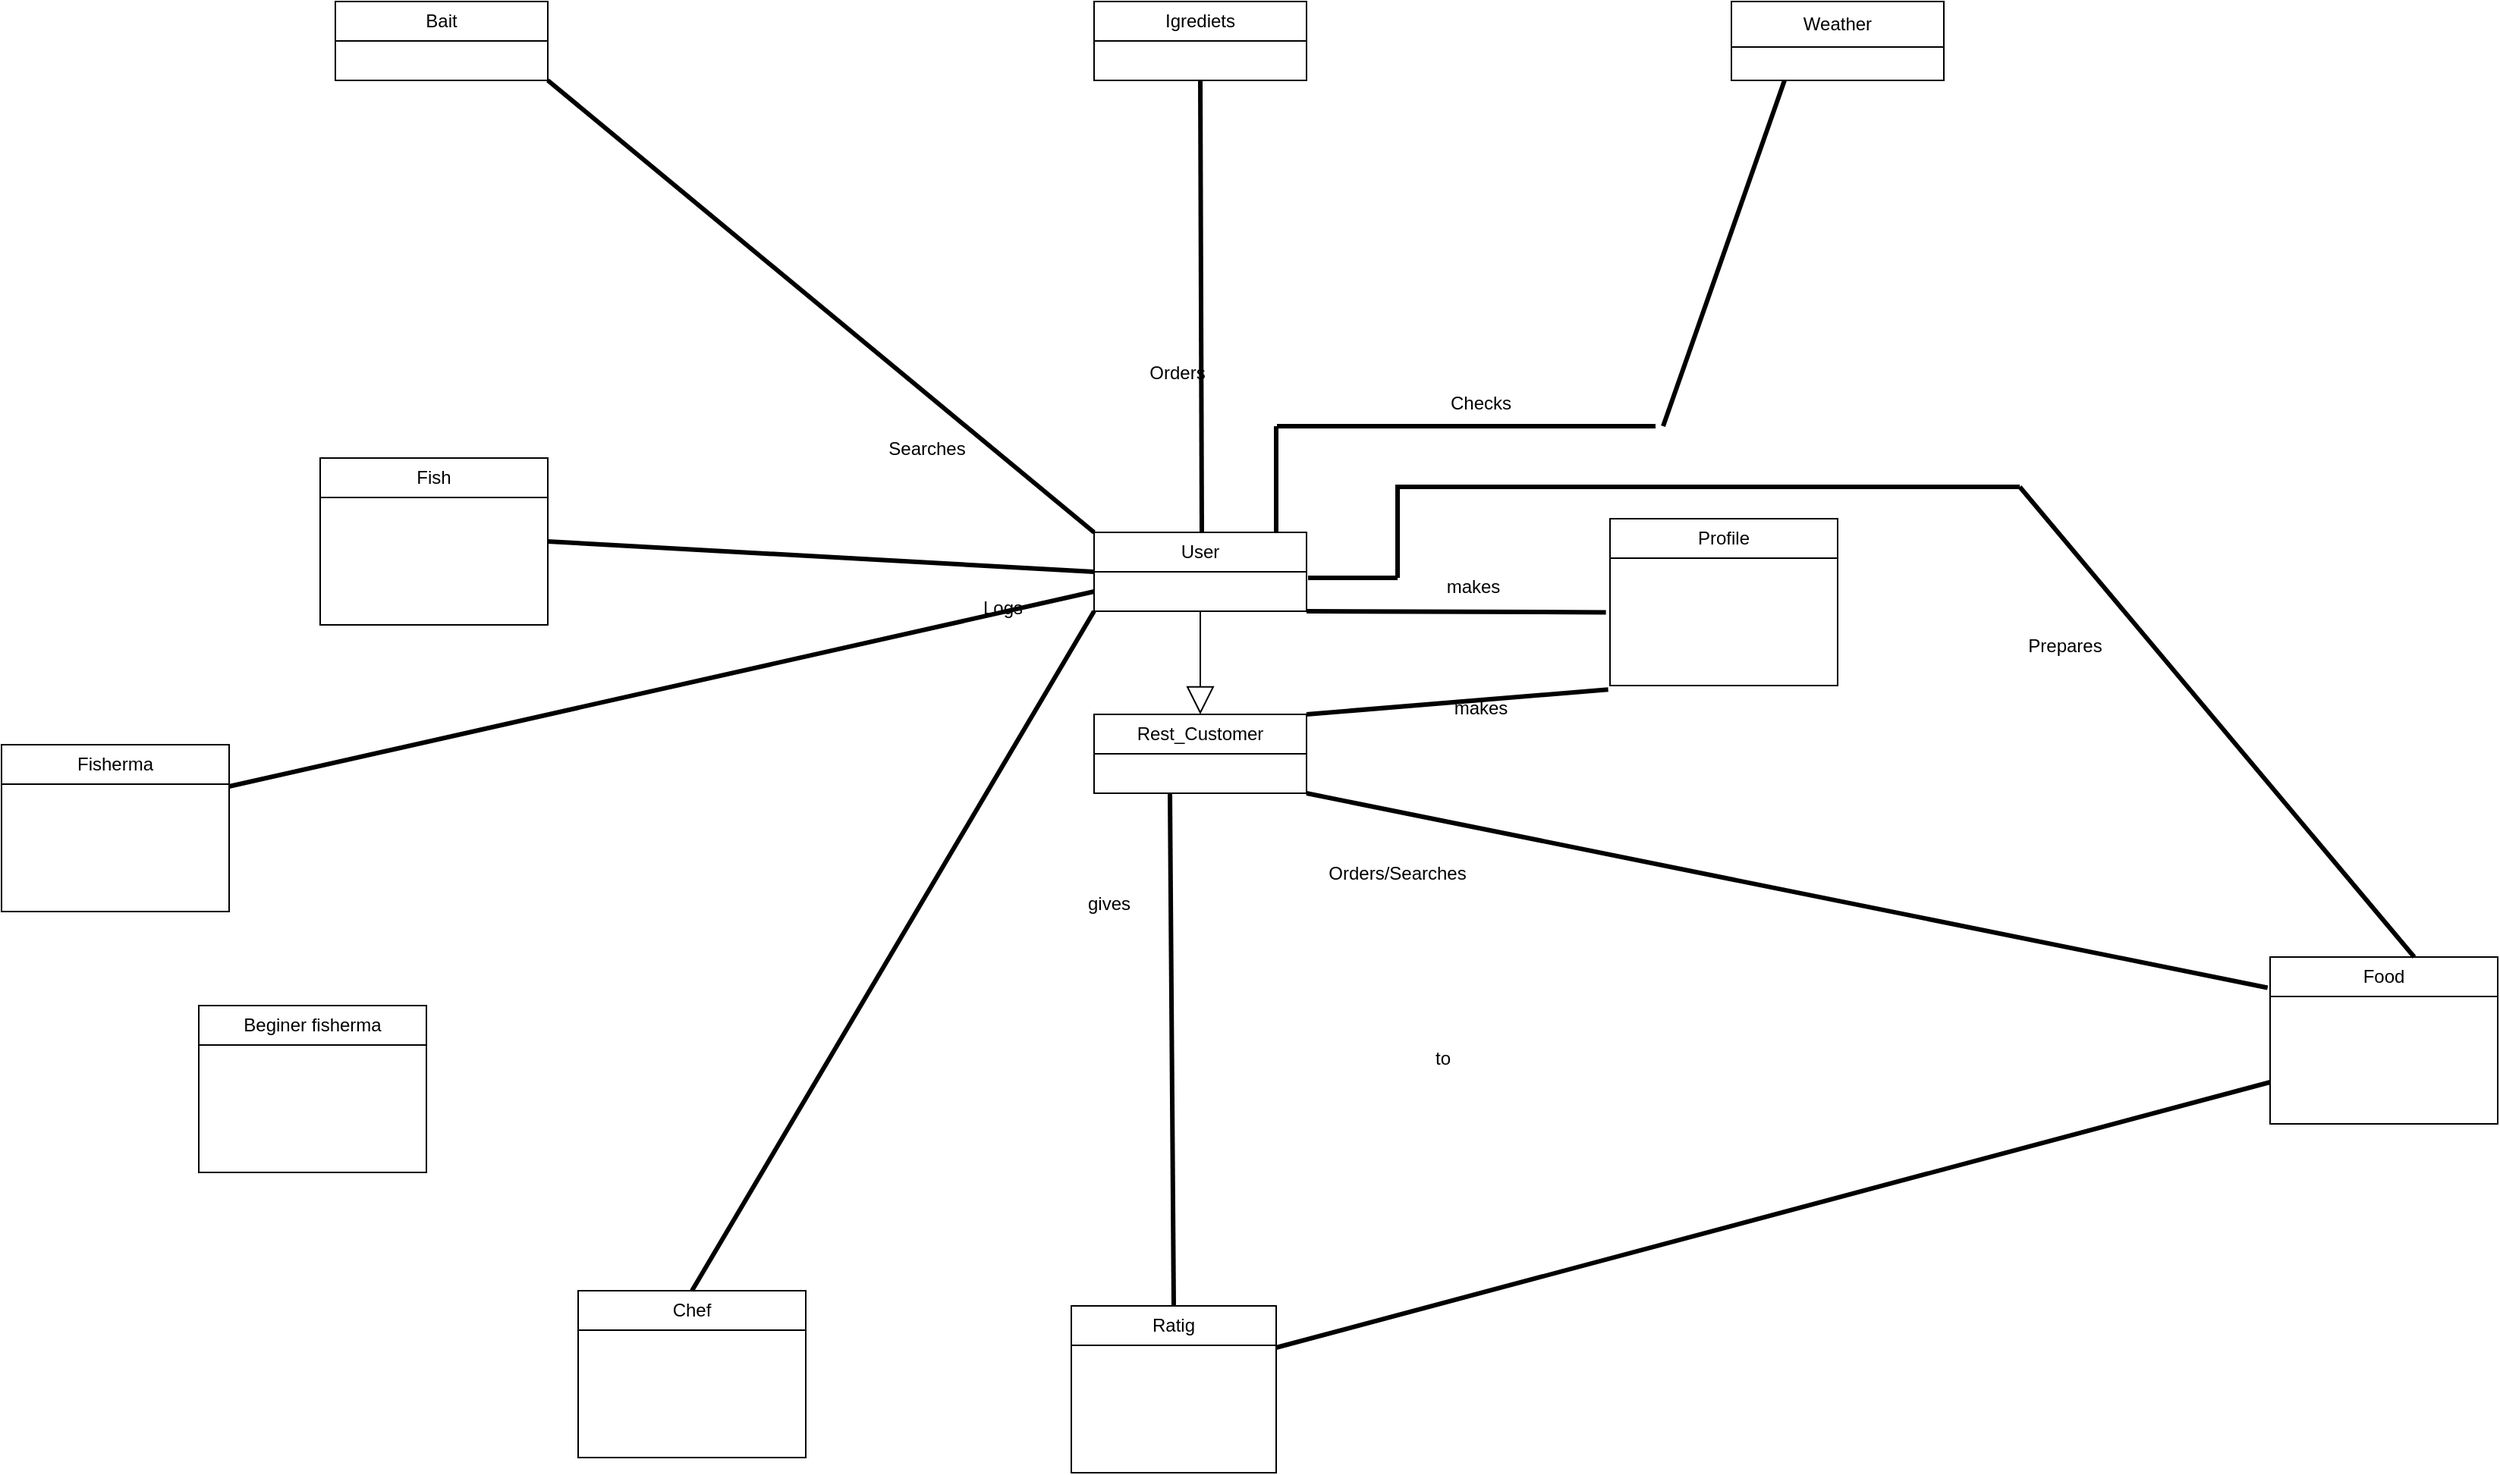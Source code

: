 <mxfile version="26.1.0">
  <diagram name="Page-1" id="0783ab3e-0a74-02c8-0abd-f7b4e66b4bec">
    <mxGraphModel dx="2950" dy="1138" grid="1" gridSize="10" guides="1" tooltips="1" connect="1" arrows="1" fold="1" page="1" pageScale="1" pageWidth="850" pageHeight="1100" background="none" math="0" shadow="0">
      <root>
        <mxCell id="0" />
        <mxCell id="1" parent="0" />
        <mxCell id="9kzETTMTDvsTJWJQEYAj-15" value="User" style="swimlane;fontStyle=0;childLayout=stackLayout;horizontal=1;startSize=26;fillColor=none;horizontalStack=0;resizeParent=1;resizeParentMax=0;resizeLast=0;collapsible=1;marginBottom=0;whiteSpace=wrap;html=1;" parent="1" vertex="1">
          <mxGeometry x="350" y="480" width="140" height="52" as="geometry">
            <mxRectangle x="350" y="460" width="100" height="30" as="alternateBounds" />
          </mxGeometry>
        </mxCell>
        <mxCell id="9kzETTMTDvsTJWJQEYAj-19" value="Profile" style="swimlane;fontStyle=0;childLayout=stackLayout;horizontal=1;startSize=26;fillColor=none;horizontalStack=0;resizeParent=1;resizeParentMax=0;resizeLast=0;collapsible=1;marginBottom=0;whiteSpace=wrap;html=1;" parent="1" vertex="1">
          <mxGeometry x="690" y="471" width="150" height="110" as="geometry">
            <mxRectangle x="580" y="461" width="70" height="30" as="alternateBounds" />
          </mxGeometry>
        </mxCell>
        <mxCell id="9kzETTMTDvsTJWJQEYAj-25" value="" style="endArrow=none;startArrow=none;endFill=0;startFill=0;endSize=8;html=1;verticalAlign=bottom;labelBackgroundColor=none;strokeWidth=3;rounded=0;entryX=-0.018;entryY=0.425;entryDx=0;entryDy=0;entryPerimeter=0;exitX=1;exitY=1;exitDx=0;exitDy=0;" parent="1" source="9kzETTMTDvsTJWJQEYAj-15" edge="1">
          <mxGeometry width="160" relative="1" as="geometry">
            <mxPoint x="490" y="510" as="sourcePoint" />
            <mxPoint x="687.3" y="532.7" as="targetPoint" />
          </mxGeometry>
        </mxCell>
        <mxCell id="9kzETTMTDvsTJWJQEYAj-26" value="" style="text;html=1;align=center;verticalAlign=middle;whiteSpace=wrap;rounded=0;" parent="1" vertex="1">
          <mxGeometry x="650" y="500" width="40" height="20" as="geometry" />
        </mxCell>
        <mxCell id="9kzETTMTDvsTJWJQEYAj-27" value="" style="text;html=1;align=center;verticalAlign=middle;whiteSpace=wrap;rounded=0;" parent="1" vertex="1">
          <mxGeometry x="470" y="532" width="40" height="20" as="geometry" />
        </mxCell>
        <mxCell id="9kzETTMTDvsTJWJQEYAj-28" value="makes" style="text;html=1;align=center;verticalAlign=middle;whiteSpace=wrap;rounded=0;" parent="1" vertex="1">
          <mxGeometry x="570" y="501" width="60" height="30" as="geometry" />
        </mxCell>
        <mxCell id="9kzETTMTDvsTJWJQEYAj-29" value="Rest_Customer" style="swimlane;fontStyle=0;childLayout=stackLayout;horizontal=1;startSize=26;fillColor=none;horizontalStack=0;resizeParent=1;resizeParentMax=0;resizeLast=0;collapsible=1;marginBottom=0;whiteSpace=wrap;html=1;" parent="1" vertex="1">
          <mxGeometry x="350" y="600" width="140" height="52" as="geometry">
            <mxRectangle x="350" y="460" width="100" height="30" as="alternateBounds" />
          </mxGeometry>
        </mxCell>
        <mxCell id="9kzETTMTDvsTJWJQEYAj-30" value="" style="endArrow=none;startArrow=none;endFill=0;startFill=0;endSize=8;html=1;verticalAlign=bottom;labelBackgroundColor=none;strokeWidth=3;rounded=0;entryX=-0.008;entryY=1.031;entryDx=0;entryDy=0;entryPerimeter=0;exitX=1;exitY=0;exitDx=0;exitDy=0;" parent="1" source="9kzETTMTDvsTJWJQEYAj-29" edge="1">
          <mxGeometry width="160" relative="1" as="geometry">
            <mxPoint x="490" y="625.16" as="sourcePoint" />
            <mxPoint x="688.8" y="583.604" as="targetPoint" />
          </mxGeometry>
        </mxCell>
        <mxCell id="9kzETTMTDvsTJWJQEYAj-32" value="makes" style="text;html=1;align=center;verticalAlign=middle;whiteSpace=wrap;rounded=0;" parent="1" vertex="1">
          <mxGeometry x="580" y="581" width="50" height="29" as="geometry" />
        </mxCell>
        <mxCell id="9kzETTMTDvsTJWJQEYAj-33" value="" style="text;html=1;align=center;verticalAlign=middle;whiteSpace=wrap;rounded=0;" parent="1" vertex="1">
          <mxGeometry x="470" y="580" width="40" height="20" as="geometry" />
        </mxCell>
        <mxCell id="9kzETTMTDvsTJWJQEYAj-34" value="" style="text;html=1;align=center;verticalAlign=middle;whiteSpace=wrap;rounded=0;" parent="1" vertex="1">
          <mxGeometry x="630" y="560" width="60" height="30" as="geometry" />
        </mxCell>
        <mxCell id="9kzETTMTDvsTJWJQEYAj-35" value="" style="endArrow=none;startArrow=none;endFill=0;startFill=0;endSize=8;html=1;verticalAlign=bottom;labelBackgroundColor=none;strokeWidth=3;rounded=0;" parent="1" edge="1">
          <mxGeometry width="160" relative="1" as="geometry">
            <mxPoint x="470" y="480" as="sourcePoint" />
            <mxPoint x="470" y="410" as="targetPoint" />
          </mxGeometry>
        </mxCell>
        <mxCell id="9kzETTMTDvsTJWJQEYAj-36" value="" style="endArrow=none;startArrow=none;endFill=0;startFill=0;endSize=8;html=1;verticalAlign=bottom;labelBackgroundColor=none;strokeWidth=3;rounded=0;entryX=0;entryY=0.5;entryDx=0;entryDy=0;exitX=1;exitY=0.5;exitDx=0;exitDy=0;" parent="1" target="9kzETTMTDvsTJWJQEYAj-15" edge="1" source="9kzETTMTDvsTJWJQEYAj-67">
          <mxGeometry width="160" relative="1" as="geometry">
            <mxPoint x="220" y="516" as="sourcePoint" />
            <mxPoint x="299" y="420" as="targetPoint" />
            <Array as="points" />
          </mxGeometry>
        </mxCell>
        <mxCell id="9kzETTMTDvsTJWJQEYAj-37" value="Checks" style="text;html=1;align=center;verticalAlign=middle;whiteSpace=wrap;rounded=0;" parent="1" vertex="1">
          <mxGeometry x="575" y="380" width="60" height="30" as="geometry" />
        </mxCell>
        <mxCell id="9kzETTMTDvsTJWJQEYAj-38" value="Logs" style="text;html=1;align=center;verticalAlign=middle;whiteSpace=wrap;rounded=0;" parent="1" vertex="1">
          <mxGeometry x="270" y="520" width="40" height="20" as="geometry" />
        </mxCell>
        <mxCell id="9kzETTMTDvsTJWJQEYAj-41" value="" style="text;html=1;align=center;verticalAlign=middle;whiteSpace=wrap;rounded=0;" parent="1" vertex="1">
          <mxGeometry x="300" y="480" width="60" height="30" as="geometry" />
        </mxCell>
        <mxCell id="9kzETTMTDvsTJWJQEYAj-42" value="" style="text;html=1;align=center;verticalAlign=middle;whiteSpace=wrap;rounded=0;" parent="1" vertex="1">
          <mxGeometry x="220" y="490" width="30" height="30" as="geometry" />
        </mxCell>
        <mxCell id="9kzETTMTDvsTJWJQEYAj-43" value="Bait" style="swimlane;fontStyle=0;childLayout=stackLayout;horizontal=1;startSize=26;fillColor=none;horizontalStack=0;resizeParent=1;resizeParentMax=0;resizeLast=0;collapsible=1;marginBottom=0;whiteSpace=wrap;html=1;" parent="1" vertex="1">
          <mxGeometry x="-150" y="130" width="140" height="52" as="geometry">
            <mxRectangle x="350" y="460" width="100" height="30" as="alternateBounds" />
          </mxGeometry>
        </mxCell>
        <mxCell id="9kzETTMTDvsTJWJQEYAj-45" value="" style="endArrow=none;startArrow=none;endFill=0;startFill=0;endSize=8;html=1;verticalAlign=bottom;labelBackgroundColor=none;strokeWidth=3;rounded=0;entryX=1;entryY=1;entryDx=0;entryDy=0;exitX=0;exitY=0;exitDx=0;exitDy=0;" parent="1" source="9kzETTMTDvsTJWJQEYAj-15" target="9kzETTMTDvsTJWJQEYAj-43" edge="1">
          <mxGeometry width="160" relative="1" as="geometry">
            <mxPoint x="410" y="480" as="sourcePoint" />
            <mxPoint x="489" y="384" as="targetPoint" />
          </mxGeometry>
        </mxCell>
        <mxCell id="9kzETTMTDvsTJWJQEYAj-46" value="" style="text;html=1;align=center;verticalAlign=middle;whiteSpace=wrap;rounded=0;" parent="1" vertex="1">
          <mxGeometry x="320" y="451" width="40" height="20" as="geometry" />
        </mxCell>
        <mxCell id="9kzETTMTDvsTJWJQEYAj-48" value="" style="text;html=1;align=center;verticalAlign=middle;whiteSpace=wrap;rounded=0;" parent="1" vertex="1">
          <mxGeometry x="170" y="350" width="40" height="10" as="geometry" />
        </mxCell>
        <mxCell id="9kzETTMTDvsTJWJQEYAj-49" value="Searches" style="text;html=1;align=center;verticalAlign=middle;whiteSpace=wrap;rounded=0;" parent="1" vertex="1">
          <mxGeometry x="210" y="410" width="60" height="30" as="geometry" />
        </mxCell>
        <mxCell id="9kzETTMTDvsTJWJQEYAj-50" value="Igrediets" style="swimlane;fontStyle=0;childLayout=stackLayout;horizontal=1;startSize=26;fillColor=none;horizontalStack=0;resizeParent=1;resizeParentMax=0;resizeLast=0;collapsible=1;marginBottom=0;whiteSpace=wrap;html=1;" parent="1" vertex="1">
          <mxGeometry x="350" y="130" width="140" height="52" as="geometry">
            <mxRectangle x="350" y="460" width="100" height="30" as="alternateBounds" />
          </mxGeometry>
        </mxCell>
        <mxCell id="9kzETTMTDvsTJWJQEYAj-52" value="" style="endArrow=none;startArrow=none;endFill=0;startFill=0;endSize=8;html=1;verticalAlign=bottom;labelBackgroundColor=none;strokeWidth=3;rounded=0;entryX=-0.008;entryY=1.031;entryDx=0;entryDy=0;entryPerimeter=0;exitX=-0.011;exitY=0.184;exitDx=0;exitDy=0;exitPerimeter=0;" parent="1" source="9kzETTMTDvsTJWJQEYAj-69" edge="1">
          <mxGeometry width="160" relative="1" as="geometry">
            <mxPoint x="640" y="730" as="sourcePoint" />
            <mxPoint x="490" y="652" as="targetPoint" />
          </mxGeometry>
        </mxCell>
        <mxCell id="9kzETTMTDvsTJWJQEYAj-53" value="" style="text;html=1;align=center;verticalAlign=middle;whiteSpace=wrap;rounded=0;" parent="1" vertex="1">
          <mxGeometry x="620" y="690" width="40" height="20" as="geometry" />
        </mxCell>
        <mxCell id="9kzETTMTDvsTJWJQEYAj-55" value="" style="text;html=1;align=center;verticalAlign=middle;whiteSpace=wrap;rounded=0;" parent="1" vertex="1">
          <mxGeometry x="490" y="640" width="40" height="20" as="geometry" />
        </mxCell>
        <mxCell id="9kzETTMTDvsTJWJQEYAj-56" value="Orders/Searches" style="text;html=1;align=center;verticalAlign=middle;whiteSpace=wrap;rounded=0;" parent="1" vertex="1">
          <mxGeometry x="520" y="690" width="60" height="30" as="geometry" />
        </mxCell>
        <mxCell id="9kzETTMTDvsTJWJQEYAj-58" value="" style="endArrow=none;startArrow=none;endFill=0;startFill=0;endSize=8;html=1;verticalAlign=bottom;labelBackgroundColor=none;strokeWidth=3;rounded=0;exitX=1;exitY=0.25;exitDx=0;exitDy=0;entryX=0;entryY=0.75;entryDx=0;entryDy=0;" parent="1" source="9kzETTMTDvsTJWJQEYAj-95" target="9kzETTMTDvsTJWJQEYAj-69" edge="1">
          <mxGeometry width="160" relative="1" as="geometry">
            <mxPoint x="460" y="792" as="sourcePoint" />
            <mxPoint x="670" y="778" as="targetPoint" />
          </mxGeometry>
        </mxCell>
        <mxCell id="9kzETTMTDvsTJWJQEYAj-59" value="to" style="text;html=1;align=center;verticalAlign=middle;whiteSpace=wrap;rounded=0;" parent="1" vertex="1">
          <mxGeometry x="550" y="812" width="60" height="30" as="geometry" />
        </mxCell>
        <mxCell id="9kzETTMTDvsTJWJQEYAj-60" value="" style="endArrow=none;startArrow=none;endFill=0;startFill=0;endSize=8;html=1;verticalAlign=bottom;labelBackgroundColor=none;strokeWidth=3;rounded=0;entryX=-0.008;entryY=1.031;entryDx=0;entryDy=0;entryPerimeter=0;exitX=0.5;exitY=0;exitDx=0;exitDy=0;" parent="1" edge="1" source="9kzETTMTDvsTJWJQEYAj-95">
          <mxGeometry width="160" relative="1" as="geometry">
            <mxPoint x="400.02" y="800" as="sourcePoint" />
            <mxPoint x="400" y="652" as="targetPoint" />
          </mxGeometry>
        </mxCell>
        <mxCell id="9kzETTMTDvsTJWJQEYAj-61" value="gives" style="text;html=1;align=center;verticalAlign=middle;whiteSpace=wrap;rounded=0;" parent="1" vertex="1">
          <mxGeometry x="330" y="710" width="60" height="30" as="geometry" />
        </mxCell>
        <mxCell id="9kzETTMTDvsTJWJQEYAj-63" value="" style="text;html=1;align=center;verticalAlign=middle;whiteSpace=wrap;rounded=0;" parent="1" vertex="1">
          <mxGeometry x="360" y="652" width="40" height="20" as="geometry" />
        </mxCell>
        <mxCell id="9kzETTMTDvsTJWJQEYAj-64" value="" style="text;html=1;align=center;verticalAlign=middle;whiteSpace=wrap;rounded=0;" parent="1" vertex="1">
          <mxGeometry x="355" y="772" width="40" height="20" as="geometry" />
        </mxCell>
        <mxCell id="9kzETTMTDvsTJWJQEYAj-65" value="" style="text;html=1;align=center;verticalAlign=middle;whiteSpace=wrap;rounded=0;" parent="1" vertex="1">
          <mxGeometry x="610" y="772" width="40" height="20" as="geometry" />
        </mxCell>
        <mxCell id="9kzETTMTDvsTJWJQEYAj-67" value="Fish" style="swimlane;fontStyle=0;childLayout=stackLayout;horizontal=1;startSize=26;fillColor=none;horizontalStack=0;resizeParent=1;resizeParentMax=0;resizeLast=0;collapsible=1;marginBottom=0;whiteSpace=wrap;html=1;" parent="1" vertex="1">
          <mxGeometry x="-160" y="431" width="150" height="110" as="geometry">
            <mxRectangle x="580" y="461" width="70" height="30" as="alternateBounds" />
          </mxGeometry>
        </mxCell>
        <mxCell id="9kzETTMTDvsTJWJQEYAj-69" value="&lt;div&gt;Food&lt;/div&gt;" style="swimlane;fontStyle=0;childLayout=stackLayout;horizontal=1;startSize=26;fillColor=none;horizontalStack=0;resizeParent=1;resizeParentMax=0;resizeLast=0;collapsible=1;marginBottom=0;whiteSpace=wrap;html=1;" parent="1" vertex="1">
          <mxGeometry x="1125" y="760" width="150" height="110" as="geometry">
            <mxRectangle x="580" y="461" width="70" height="30" as="alternateBounds" />
          </mxGeometry>
        </mxCell>
        <mxCell id="9kzETTMTDvsTJWJQEYAj-73" value="" style="text;html=1;align=center;verticalAlign=middle;whiteSpace=wrap;rounded=0;" parent="1" vertex="1">
          <mxGeometry x="455" y="830" width="40" height="20" as="geometry" />
        </mxCell>
        <mxCell id="9kzETTMTDvsTJWJQEYAj-76" value="" style="endArrow=none;startArrow=none;endFill=0;startFill=0;endSize=8;html=1;verticalAlign=bottom;labelBackgroundColor=none;strokeWidth=3;rounded=0;" parent="1" edge="1">
          <mxGeometry width="160" relative="1" as="geometry">
            <mxPoint x="550" y="480" as="sourcePoint" />
            <mxPoint x="960" y="450" as="targetPoint" />
            <Array as="points">
              <mxPoint x="550" y="450" />
            </Array>
          </mxGeometry>
        </mxCell>
        <mxCell id="9kzETTMTDvsTJWJQEYAj-77" value="" style="endArrow=none;startArrow=none;endFill=0;startFill=0;endSize=8;html=1;verticalAlign=bottom;labelBackgroundColor=none;strokeWidth=3;rounded=0;" parent="1" edge="1">
          <mxGeometry width="160" relative="1" as="geometry">
            <mxPoint x="1220" y="760" as="sourcePoint" />
            <mxPoint x="960" y="450" as="targetPoint" />
            <Array as="points" />
          </mxGeometry>
        </mxCell>
        <mxCell id="9kzETTMTDvsTJWJQEYAj-78" value="Prepares" style="text;html=1;align=center;verticalAlign=middle;whiteSpace=wrap;rounded=0;" parent="1" vertex="1">
          <mxGeometry x="960" y="540" width="60" height="30" as="geometry" />
        </mxCell>
        <mxCell id="9kzETTMTDvsTJWJQEYAj-79" value="" style="text;html=1;align=center;verticalAlign=middle;whiteSpace=wrap;rounded=0;" parent="1" vertex="1">
          <mxGeometry x="570" y="431" width="40" height="20" as="geometry" />
        </mxCell>
        <mxCell id="9kzETTMTDvsTJWJQEYAj-81" value=" " style="text;html=1;align=center;verticalAlign=middle;whiteSpace=wrap;rounded=0;" parent="1" vertex="1">
          <mxGeometry x="750" y="690" width="40" height="20" as="geometry" />
        </mxCell>
        <mxCell id="9kzETTMTDvsTJWJQEYAj-84" value="" style="endArrow=none;startArrow=none;endFill=0;startFill=0;endSize=8;html=1;verticalAlign=bottom;labelBackgroundColor=none;strokeWidth=3;rounded=0;entryX=0.5;entryY=1;entryDx=0;entryDy=0;" parent="1" target="9kzETTMTDvsTJWJQEYAj-50" edge="1">
          <mxGeometry width="160" relative="1" as="geometry">
            <mxPoint x="421" y="480" as="sourcePoint" />
            <mxPoint x="420" y="310" as="targetPoint" />
          </mxGeometry>
        </mxCell>
        <mxCell id="9kzETTMTDvsTJWJQEYAj-85" value="" style="text;html=1;align=center;verticalAlign=middle;whiteSpace=wrap;rounded=0;" parent="1" vertex="1">
          <mxGeometry x="410" y="451" width="40" height="20" as="geometry" />
        </mxCell>
        <mxCell id="9kzETTMTDvsTJWJQEYAj-86" value="" style="text;html=1;align=center;verticalAlign=middle;whiteSpace=wrap;rounded=0;" parent="1" vertex="1">
          <mxGeometry x="410" y="302" width="60" height="30" as="geometry" />
        </mxCell>
        <mxCell id="9kzETTMTDvsTJWJQEYAj-88" value="Weather" style="swimlane;fontStyle=0;childLayout=stackLayout;horizontal=1;startSize=30;fillColor=none;horizontalStack=0;resizeParent=1;resizeParentMax=0;resizeLast=0;collapsible=1;marginBottom=0;whiteSpace=wrap;html=1;" parent="1" vertex="1">
          <mxGeometry x="770" y="130" width="140" height="52" as="geometry">
            <mxRectangle x="350" y="460" width="100" height="30" as="alternateBounds" />
          </mxGeometry>
        </mxCell>
        <mxCell id="9kzETTMTDvsTJWJQEYAj-89" value="" style="endArrow=none;startArrow=none;endFill=0;startFill=0;endSize=8;html=1;verticalAlign=bottom;labelBackgroundColor=none;strokeWidth=3;rounded=0;" parent="1" edge="1">
          <mxGeometry width="160" relative="1" as="geometry">
            <mxPoint x="470.5" y="410" as="sourcePoint" />
            <mxPoint x="720" y="410" as="targetPoint" />
          </mxGeometry>
        </mxCell>
        <mxCell id="9kzETTMTDvsTJWJQEYAj-90" value="" style="endArrow=none;startArrow=none;endFill=0;startFill=0;endSize=8;html=1;verticalAlign=bottom;labelBackgroundColor=none;strokeWidth=3;rounded=0;" parent="1" edge="1">
          <mxGeometry width="160" relative="1" as="geometry">
            <mxPoint x="491" y="510" as="sourcePoint" />
            <mxPoint x="550" y="510" as="targetPoint" />
          </mxGeometry>
        </mxCell>
        <mxCell id="9kzETTMTDvsTJWJQEYAj-91" value="" style="endArrow=none;startArrow=none;endFill=0;startFill=0;endSize=8;html=1;verticalAlign=bottom;labelBackgroundColor=none;strokeWidth=3;rounded=0;" parent="1" edge="1">
          <mxGeometry width="160" relative="1" as="geometry">
            <mxPoint x="550" y="510" as="sourcePoint" />
            <mxPoint x="550" y="480" as="targetPoint" />
          </mxGeometry>
        </mxCell>
        <mxCell id="9kzETTMTDvsTJWJQEYAj-92" value="" style="endArrow=none;startArrow=none;endFill=0;startFill=0;endSize=8;html=1;verticalAlign=bottom;labelBackgroundColor=none;strokeWidth=3;rounded=0;entryX=0.25;entryY=1;entryDx=0;entryDy=0;" parent="1" target="9kzETTMTDvsTJWJQEYAj-88" edge="1">
          <mxGeometry width="160" relative="1" as="geometry">
            <mxPoint x="725" y="410" as="sourcePoint" />
            <mxPoint x="804.5" y="314" as="targetPoint" />
          </mxGeometry>
        </mxCell>
        <mxCell id="9kzETTMTDvsTJWJQEYAj-94" value="Orders" style="text;html=1;align=center;verticalAlign=middle;whiteSpace=wrap;rounded=0;" parent="1" vertex="1">
          <mxGeometry x="375" y="360" width="60" height="30" as="geometry" />
        </mxCell>
        <mxCell id="9kzETTMTDvsTJWJQEYAj-95" value="Ratig" style="swimlane;fontStyle=0;childLayout=stackLayout;horizontal=1;startSize=26;fillColor=none;horizontalStack=0;resizeParent=1;resizeParentMax=0;resizeLast=0;collapsible=1;marginBottom=0;whiteSpace=wrap;html=1;" parent="1" vertex="1">
          <mxGeometry x="335" y="990" width="135" height="110" as="geometry">
            <mxRectangle x="580" y="461" width="70" height="30" as="alternateBounds" />
          </mxGeometry>
        </mxCell>
        <mxCell id="9kzETTMTDvsTJWJQEYAj-97" value="" style="text;html=1;align=center;verticalAlign=middle;whiteSpace=wrap;rounded=0;" parent="1" vertex="1">
          <mxGeometry x="470" y="451" width="40" height="20" as="geometry" />
        </mxCell>
        <mxCell id="9kzETTMTDvsTJWJQEYAj-98" value="" style="text;html=1;align=center;verticalAlign=middle;whiteSpace=wrap;rounded=0;" parent="1" vertex="1">
          <mxGeometry x="730" y="307" width="40" height="20" as="geometry" />
        </mxCell>
        <mxCell id="cK02aoGFD56z1Gf120GQ-2" value="" style="endArrow=block;endSize=16;endFill=0;html=1;rounded=0;exitX=0.5;exitY=1;exitDx=0;exitDy=0;entryX=0.5;entryY=0;entryDx=0;entryDy=0;" edge="1" parent="1" source="9kzETTMTDvsTJWJQEYAj-15" target="9kzETTMTDvsTJWJQEYAj-29">
          <mxGeometry width="160" relative="1" as="geometry">
            <mxPoint x="395" y="554.33" as="sourcePoint" />
            <mxPoint x="555" y="554.33" as="targetPoint" />
          </mxGeometry>
        </mxCell>
        <mxCell id="cK02aoGFD56z1Gf120GQ-123" value="Fisherma" style="swimlane;fontStyle=0;childLayout=stackLayout;horizontal=1;startSize=26;fillColor=none;horizontalStack=0;resizeParent=1;resizeParentMax=0;resizeLast=0;collapsible=1;marginBottom=0;whiteSpace=wrap;html=1;" vertex="1" parent="1">
          <mxGeometry x="-370" y="620" width="150" height="110" as="geometry">
            <mxRectangle x="580" y="461" width="70" height="30" as="alternateBounds" />
          </mxGeometry>
        </mxCell>
        <mxCell id="cK02aoGFD56z1Gf120GQ-124" value="Chef" style="swimlane;fontStyle=0;childLayout=stackLayout;horizontal=1;startSize=26;fillColor=none;horizontalStack=0;resizeParent=1;resizeParentMax=0;resizeLast=0;collapsible=1;marginBottom=0;whiteSpace=wrap;html=1;" vertex="1" parent="1">
          <mxGeometry x="10" y="980" width="150" height="110" as="geometry">
            <mxRectangle x="580" y="461" width="70" height="30" as="alternateBounds" />
          </mxGeometry>
        </mxCell>
        <mxCell id="cK02aoGFD56z1Gf120GQ-125" value="Beginer fisherma" style="swimlane;fontStyle=0;childLayout=stackLayout;horizontal=1;startSize=26;fillColor=none;horizontalStack=0;resizeParent=1;resizeParentMax=0;resizeLast=0;collapsible=1;marginBottom=0;whiteSpace=wrap;html=1;" vertex="1" parent="1">
          <mxGeometry x="-240" y="792" width="150" height="110" as="geometry">
            <mxRectangle x="580" y="461" width="70" height="30" as="alternateBounds" />
          </mxGeometry>
        </mxCell>
        <mxCell id="cK02aoGFD56z1Gf120GQ-129" value="" style="endArrow=none;startArrow=none;endFill=0;startFill=0;endSize=8;html=1;verticalAlign=bottom;labelBackgroundColor=none;strokeWidth=3;rounded=0;entryX=0;entryY=0.75;entryDx=0;entryDy=0;exitX=1;exitY=0.25;exitDx=0;exitDy=0;" edge="1" parent="1" source="cK02aoGFD56z1Gf120GQ-123" target="9kzETTMTDvsTJWJQEYAj-15">
          <mxGeometry width="160" relative="1" as="geometry">
            <mxPoint x="101" y="610" as="sourcePoint" />
            <mxPoint x="300" y="610" as="targetPoint" />
          </mxGeometry>
        </mxCell>
        <mxCell id="cK02aoGFD56z1Gf120GQ-130" value="" style="endArrow=none;startArrow=none;endFill=0;startFill=0;endSize=8;html=1;verticalAlign=bottom;labelBackgroundColor=none;strokeWidth=3;rounded=0;entryX=0;entryY=1;entryDx=0;entryDy=0;exitX=0.5;exitY=0;exitDx=0;exitDy=0;" edge="1" parent="1" source="cK02aoGFD56z1Gf120GQ-124" target="9kzETTMTDvsTJWJQEYAj-15">
          <mxGeometry width="160" relative="1" as="geometry">
            <mxPoint x="101" y="640" as="sourcePoint" />
            <mxPoint x="300" y="640" as="targetPoint" />
          </mxGeometry>
        </mxCell>
      </root>
    </mxGraphModel>
  </diagram>
</mxfile>
